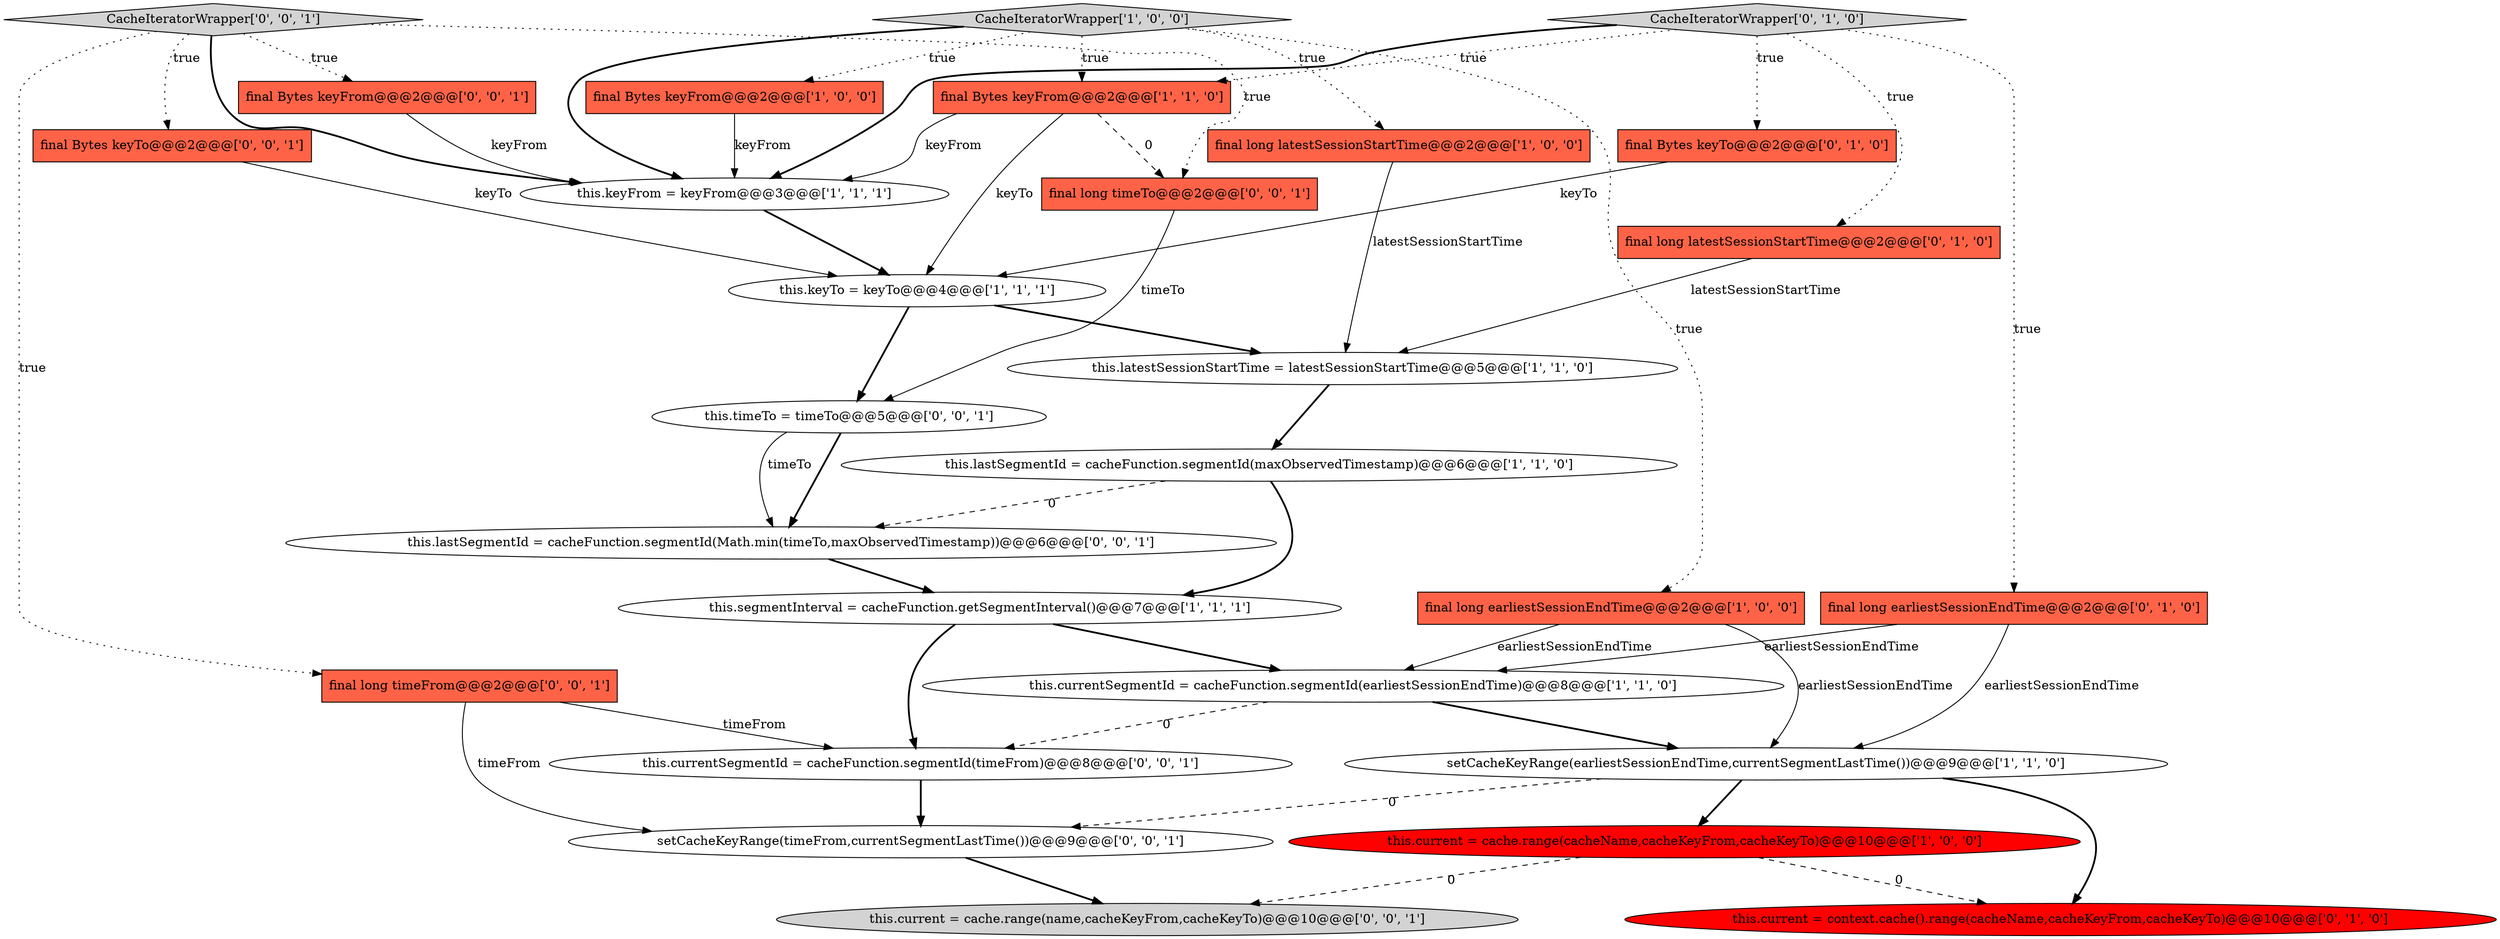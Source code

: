 digraph {
13 [style = filled, label = "final Bytes keyTo@@@2@@@['0', '1', '0']", fillcolor = tomato, shape = box image = "AAA0AAABBB2BBB"];
25 [style = filled, label = "setCacheKeyRange(timeFrom,currentSegmentLastTime())@@@9@@@['0', '0', '1']", fillcolor = white, shape = ellipse image = "AAA0AAABBB3BBB"];
8 [style = filled, label = "CacheIteratorWrapper['1', '0', '0']", fillcolor = lightgray, shape = diamond image = "AAA0AAABBB1BBB"];
22 [style = filled, label = "final Bytes keyTo@@@2@@@['0', '0', '1']", fillcolor = tomato, shape = box image = "AAA0AAABBB3BBB"];
6 [style = filled, label = "final long latestSessionStartTime@@@2@@@['1', '0', '0']", fillcolor = tomato, shape = box image = "AAA0AAABBB1BBB"];
18 [style = filled, label = "this.timeTo = timeTo@@@5@@@['0', '0', '1']", fillcolor = white, shape = ellipse image = "AAA0AAABBB3BBB"];
24 [style = filled, label = "this.currentSegmentId = cacheFunction.segmentId(timeFrom)@@@8@@@['0', '0', '1']", fillcolor = white, shape = ellipse image = "AAA0AAABBB3BBB"];
23 [style = filled, label = "final long timeFrom@@@2@@@['0', '0', '1']", fillcolor = tomato, shape = box image = "AAA0AAABBB3BBB"];
15 [style = filled, label = "final long latestSessionStartTime@@@2@@@['0', '1', '0']", fillcolor = tomato, shape = box image = "AAA0AAABBB2BBB"];
21 [style = filled, label = "this.current = cache.range(name,cacheKeyFrom,cacheKeyTo)@@@10@@@['0', '0', '1']", fillcolor = lightgray, shape = ellipse image = "AAA0AAABBB3BBB"];
16 [style = filled, label = "CacheIteratorWrapper['0', '1', '0']", fillcolor = lightgray, shape = diamond image = "AAA0AAABBB2BBB"];
1 [style = filled, label = "this.current = cache.range(cacheName,cacheKeyFrom,cacheKeyTo)@@@10@@@['1', '0', '0']", fillcolor = red, shape = ellipse image = "AAA1AAABBB1BBB"];
27 [style = filled, label = "final long timeTo@@@2@@@['0', '0', '1']", fillcolor = tomato, shape = box image = "AAA0AAABBB3BBB"];
11 [style = filled, label = "this.currentSegmentId = cacheFunction.segmentId(earliestSessionEndTime)@@@8@@@['1', '1', '0']", fillcolor = white, shape = ellipse image = "AAA0AAABBB1BBB"];
7 [style = filled, label = "this.keyFrom = keyFrom@@@3@@@['1', '1', '1']", fillcolor = white, shape = ellipse image = "AAA0AAABBB1BBB"];
19 [style = filled, label = "CacheIteratorWrapper['0', '0', '1']", fillcolor = lightgray, shape = diamond image = "AAA0AAABBB3BBB"];
2 [style = filled, label = "final Bytes keyFrom@@@2@@@['1', '0', '0']", fillcolor = tomato, shape = box image = "AAA0AAABBB1BBB"];
14 [style = filled, label = "final long earliestSessionEndTime@@@2@@@['0', '1', '0']", fillcolor = tomato, shape = box image = "AAA0AAABBB2BBB"];
10 [style = filled, label = "final Bytes keyFrom@@@2@@@['1', '1', '0']", fillcolor = tomato, shape = box image = "AAA0AAABBB1BBB"];
5 [style = filled, label = "this.segmentInterval = cacheFunction.getSegmentInterval()@@@7@@@['1', '1', '1']", fillcolor = white, shape = ellipse image = "AAA0AAABBB1BBB"];
0 [style = filled, label = "final long earliestSessionEndTime@@@2@@@['1', '0', '0']", fillcolor = tomato, shape = box image = "AAA0AAABBB1BBB"];
17 [style = filled, label = "this.current = context.cache().range(cacheName,cacheKeyFrom,cacheKeyTo)@@@10@@@['0', '1', '0']", fillcolor = red, shape = ellipse image = "AAA1AAABBB2BBB"];
3 [style = filled, label = "this.keyTo = keyTo@@@4@@@['1', '1', '1']", fillcolor = white, shape = ellipse image = "AAA0AAABBB1BBB"];
9 [style = filled, label = "setCacheKeyRange(earliestSessionEndTime,currentSegmentLastTime())@@@9@@@['1', '1', '0']", fillcolor = white, shape = ellipse image = "AAA0AAABBB1BBB"];
12 [style = filled, label = "this.lastSegmentId = cacheFunction.segmentId(maxObservedTimestamp)@@@6@@@['1', '1', '0']", fillcolor = white, shape = ellipse image = "AAA0AAABBB1BBB"];
20 [style = filled, label = "final Bytes keyFrom@@@2@@@['0', '0', '1']", fillcolor = tomato, shape = box image = "AAA0AAABBB3BBB"];
26 [style = filled, label = "this.lastSegmentId = cacheFunction.segmentId(Math.min(timeTo,maxObservedTimestamp))@@@6@@@['0', '0', '1']", fillcolor = white, shape = ellipse image = "AAA0AAABBB3BBB"];
4 [style = filled, label = "this.latestSessionStartTime = latestSessionStartTime@@@5@@@['1', '1', '0']", fillcolor = white, shape = ellipse image = "AAA0AAABBB1BBB"];
14->9 [style = solid, label="earliestSessionEndTime"];
12->5 [style = bold, label=""];
16->13 [style = dotted, label="true"];
26->5 [style = bold, label=""];
8->2 [style = dotted, label="true"];
19->20 [style = dotted, label="true"];
0->11 [style = solid, label="earliestSessionEndTime"];
18->26 [style = bold, label=""];
16->7 [style = bold, label=""];
13->3 [style = solid, label="keyTo"];
10->3 [style = solid, label="keyTo"];
20->7 [style = solid, label="keyFrom"];
19->23 [style = dotted, label="true"];
9->17 [style = bold, label=""];
19->27 [style = dotted, label="true"];
1->21 [style = dashed, label="0"];
8->10 [style = dotted, label="true"];
15->4 [style = solid, label="latestSessionStartTime"];
10->27 [style = dashed, label="0"];
11->9 [style = bold, label=""];
3->4 [style = bold, label=""];
16->10 [style = dotted, label="true"];
27->18 [style = solid, label="timeTo"];
7->3 [style = bold, label=""];
8->7 [style = bold, label=""];
3->18 [style = bold, label=""];
12->26 [style = dashed, label="0"];
2->7 [style = solid, label="keyFrom"];
23->25 [style = solid, label="timeFrom"];
1->17 [style = dashed, label="0"];
8->6 [style = dotted, label="true"];
10->7 [style = solid, label="keyFrom"];
24->25 [style = bold, label=""];
5->24 [style = bold, label=""];
22->3 [style = solid, label="keyTo"];
16->14 [style = dotted, label="true"];
19->22 [style = dotted, label="true"];
11->24 [style = dashed, label="0"];
9->25 [style = dashed, label="0"];
18->26 [style = solid, label="timeTo"];
4->12 [style = bold, label=""];
14->11 [style = solid, label="earliestSessionEndTime"];
8->0 [style = dotted, label="true"];
5->11 [style = bold, label=""];
6->4 [style = solid, label="latestSessionStartTime"];
9->1 [style = bold, label=""];
23->24 [style = solid, label="timeFrom"];
19->7 [style = bold, label=""];
25->21 [style = bold, label=""];
16->15 [style = dotted, label="true"];
0->9 [style = solid, label="earliestSessionEndTime"];
}
